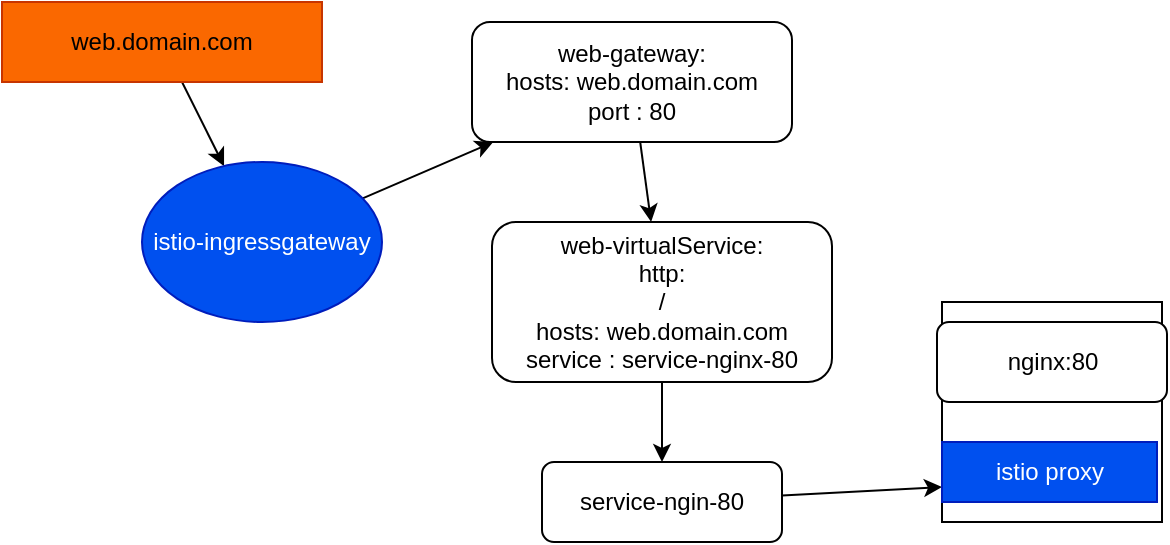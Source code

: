 <mxfile>
    <diagram id="kaiD-mBmQNvTWdEdWJUh" name="Page-1">
        <mxGraphModel dx="577" dy="344" grid="1" gridSize="10" guides="1" tooltips="1" connect="1" arrows="1" fold="1" page="1" pageScale="1" pageWidth="850" pageHeight="1100" math="0" shadow="0">
            <root>
                <mxCell id="0"/>
                <mxCell id="1" parent="0"/>
                <mxCell id="4" style="edgeStyle=none;html=1;" edge="1" parent="1" source="2" target="3">
                    <mxGeometry relative="1" as="geometry"/>
                </mxCell>
                <mxCell id="2" value="web.domain.com" style="rounded=0;whiteSpace=wrap;html=1;fillColor=#fa6800;fontColor=#000000;strokeColor=#C73500;" parent="1" vertex="1">
                    <mxGeometry x="30" y="30" width="160" height="40" as="geometry"/>
                </mxCell>
                <mxCell id="6" style="edgeStyle=none;html=1;" edge="1" parent="1" source="3" target="5">
                    <mxGeometry relative="1" as="geometry"/>
                </mxCell>
                <mxCell id="3" value="istio-ingressgateway" style="ellipse;whiteSpace=wrap;html=1;fillColor=#0050ef;fontColor=#ffffff;strokeColor=#001DBC;" vertex="1" parent="1">
                    <mxGeometry x="100" y="110" width="120" height="80" as="geometry"/>
                </mxCell>
                <mxCell id="8" style="edgeStyle=none;html=1;" edge="1" parent="1" source="5" target="7">
                    <mxGeometry relative="1" as="geometry"/>
                </mxCell>
                <mxCell id="5" value="web-gateway:&lt;br&gt;hosts: web.domain.com&lt;br&gt;port : 80" style="rounded=1;whiteSpace=wrap;html=1;" vertex="1" parent="1">
                    <mxGeometry x="265" y="40" width="160" height="60" as="geometry"/>
                </mxCell>
                <mxCell id="10" style="edgeStyle=none;html=1;" edge="1" parent="1" source="7" target="9">
                    <mxGeometry relative="1" as="geometry"/>
                </mxCell>
                <mxCell id="7" value="web-virtualService:&lt;br&gt;http:&lt;br&gt;/&lt;br&gt;hosts: web.domain.com&lt;br&gt;service : service-nginx-80" style="rounded=1;whiteSpace=wrap;html=1;" vertex="1" parent="1">
                    <mxGeometry x="275" y="140" width="170" height="80" as="geometry"/>
                </mxCell>
                <mxCell id="15" style="edgeStyle=none;html=1;entryX=0;entryY=0.75;entryDx=0;entryDy=0;" edge="1" parent="1" source="9" target="13">
                    <mxGeometry relative="1" as="geometry"/>
                </mxCell>
                <mxCell id="9" value="service-ngin-80" style="rounded=1;whiteSpace=wrap;html=1;" vertex="1" parent="1">
                    <mxGeometry x="300" y="260" width="120" height="40" as="geometry"/>
                </mxCell>
                <mxCell id="11" value="" style="whiteSpace=wrap;html=1;aspect=fixed;" vertex="1" parent="1">
                    <mxGeometry x="500" y="180" width="110" height="110" as="geometry"/>
                </mxCell>
                <mxCell id="13" value="istio proxy" style="rounded=0;whiteSpace=wrap;html=1;fillColor=#0050ef;fontColor=#ffffff;strokeColor=#001DBC;" vertex="1" parent="1">
                    <mxGeometry x="500" y="250" width="107.5" height="30" as="geometry"/>
                </mxCell>
                <mxCell id="14" value="nginx:80" style="rounded=1;whiteSpace=wrap;html=1;" vertex="1" parent="1">
                    <mxGeometry x="497.5" y="190" width="115" height="40" as="geometry"/>
                </mxCell>
            </root>
        </mxGraphModel>
    </diagram>
</mxfile>